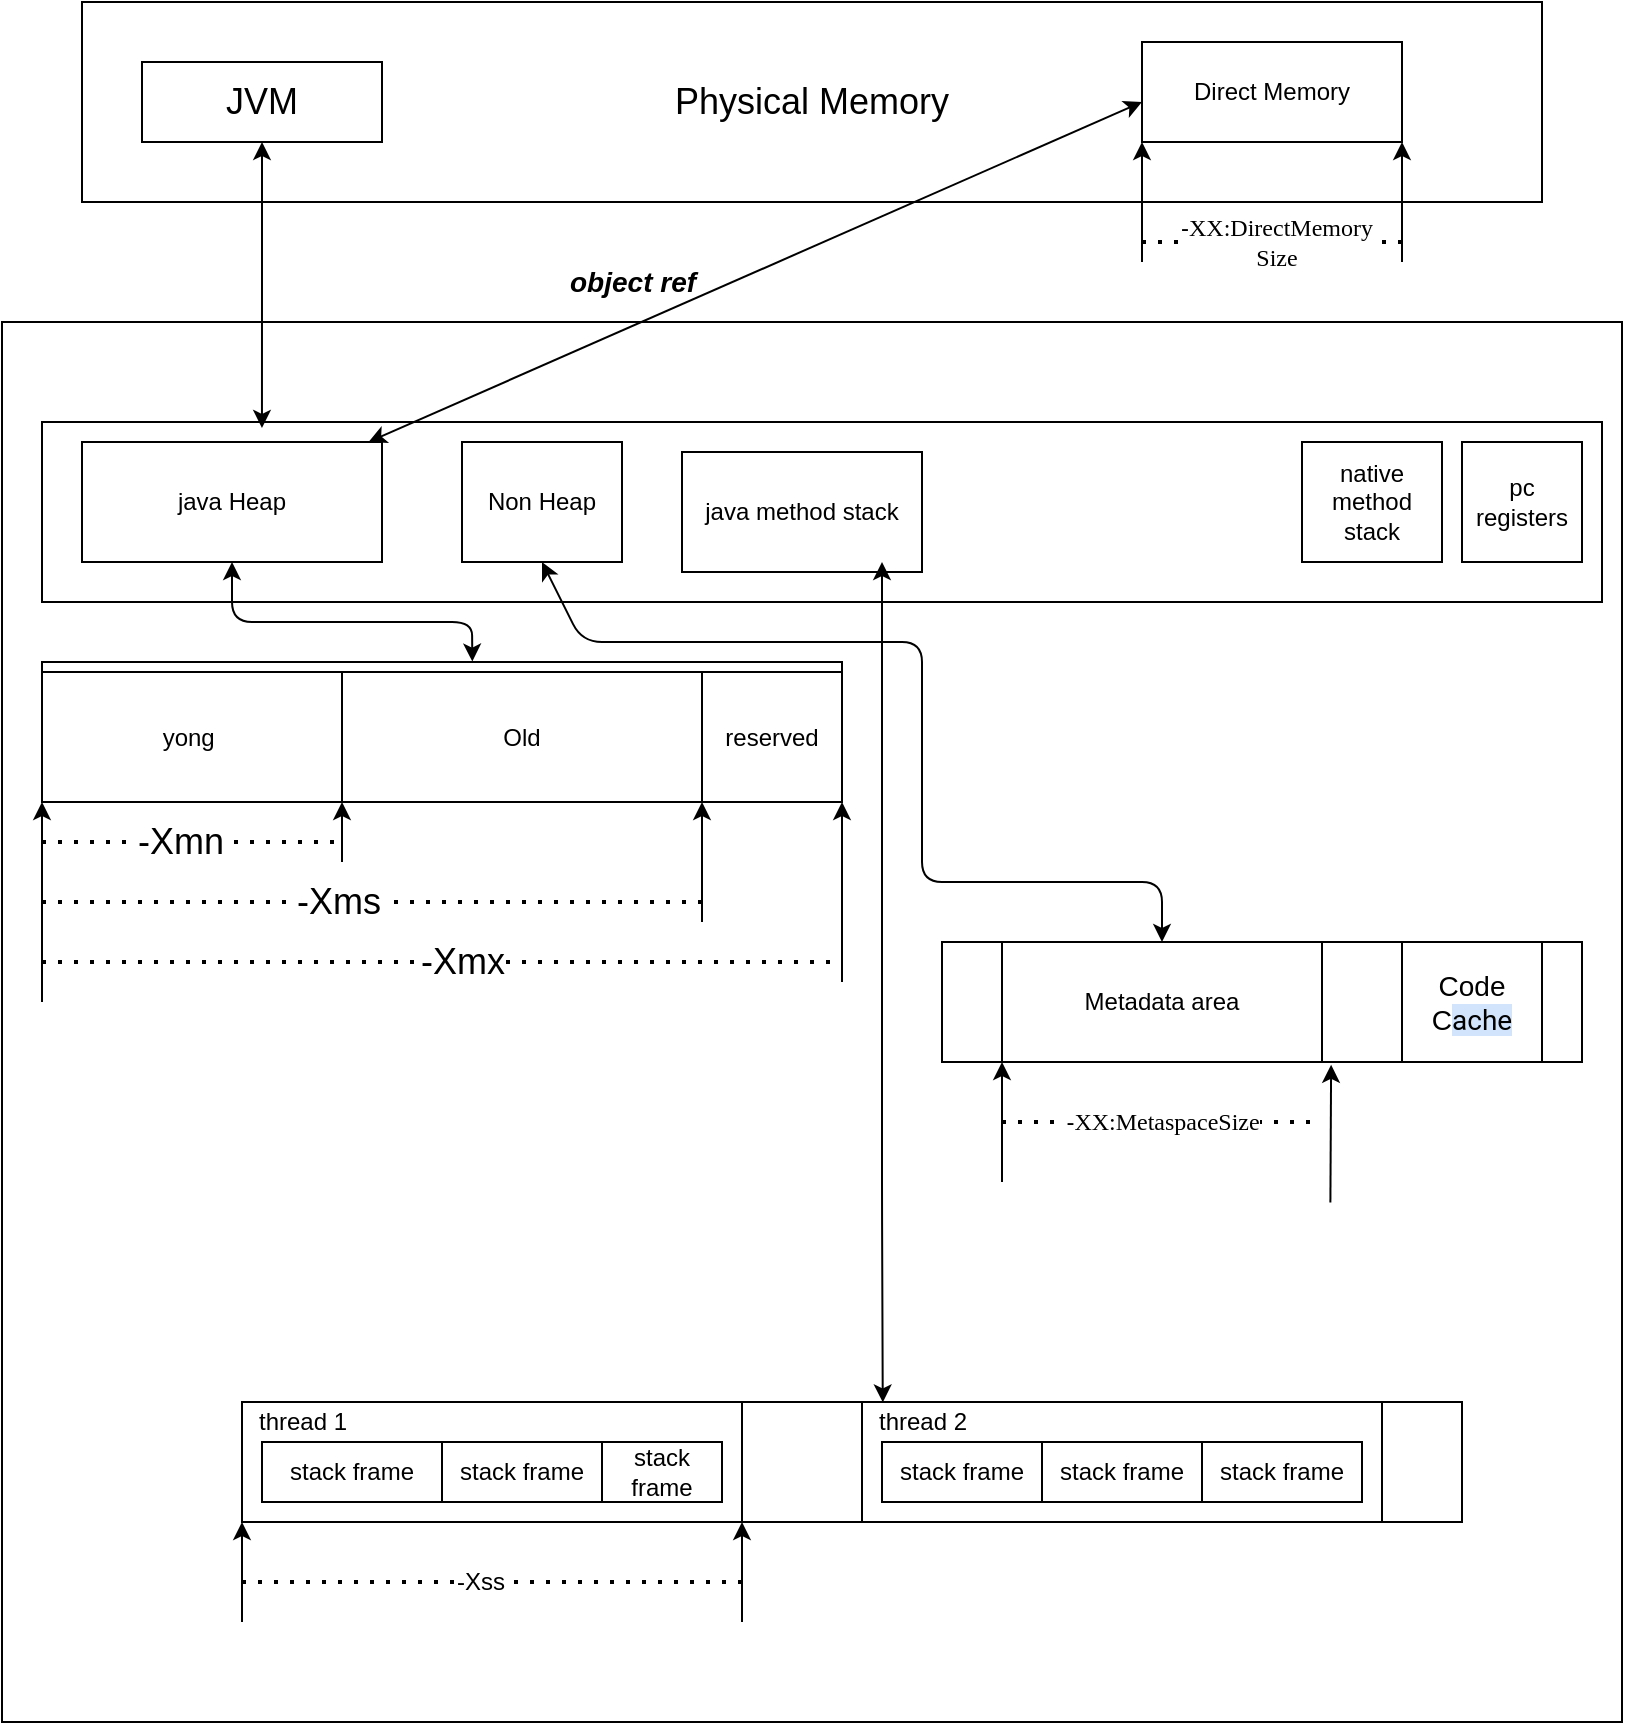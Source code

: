 <mxfile version="14.1.9" type="github">
  <diagram id="HMHWYEoRDYEV77XnEjbr" name="Page-1">
    <mxGraphModel dx="1278" dy="548" grid="1" gridSize="10" guides="1" tooltips="1" connect="1" arrows="1" fold="1" page="1" pageScale="1" pageWidth="850" pageHeight="1100" math="0" shadow="0">
      <root>
        <mxCell id="0" />
        <mxCell id="1" parent="0" />
        <mxCell id="Bd0iO2E9fn0XYFr_jrLQ-27" value="" style="rounded=0;whiteSpace=wrap;html=1;" parent="1" vertex="1">
          <mxGeometry x="30" y="300" width="300" height="120" as="geometry" />
        </mxCell>
        <mxCell id="Bd0iO2E9fn0XYFr_jrLQ-26" value="" style="rounded=0;whiteSpace=wrap;html=1;" parent="1" vertex="1">
          <mxGeometry x="30" y="310" width="310" height="120" as="geometry" />
        </mxCell>
        <mxCell id="Bd0iO2E9fn0XYFr_jrLQ-1" value="" style="rounded=0;whiteSpace=wrap;html=1;" parent="1" vertex="1">
          <mxGeometry x="20" y="190" width="810" height="700" as="geometry" />
        </mxCell>
        <mxCell id="Bd0iO2E9fn0XYFr_jrLQ-40" value="" style="rounded=0;whiteSpace=wrap;html=1;" parent="1" vertex="1">
          <mxGeometry x="40" y="240" width="780" height="90" as="geometry" />
        </mxCell>
        <mxCell id="Bd0iO2E9fn0XYFr_jrLQ-41" value="java Heap" style="rounded=0;whiteSpace=wrap;html=1;" parent="1" vertex="1">
          <mxGeometry x="60" y="250" width="150" height="60" as="geometry" />
        </mxCell>
        <mxCell id="Bd0iO2E9fn0XYFr_jrLQ-42" value="Non Heap" style="rounded=0;whiteSpace=wrap;html=1;" parent="1" vertex="1">
          <mxGeometry x="250" y="250" width="80" height="60" as="geometry" />
        </mxCell>
        <mxCell id="Bd0iO2E9fn0XYFr_jrLQ-43" value="java method stack" style="rounded=0;whiteSpace=wrap;html=1;" parent="1" vertex="1">
          <mxGeometry x="360" y="255" width="120" height="60" as="geometry" />
        </mxCell>
        <mxCell id="Bd0iO2E9fn0XYFr_jrLQ-44" value="native method stack" style="rounded=0;whiteSpace=wrap;html=1;" parent="1" vertex="1">
          <mxGeometry x="670" y="250" width="70" height="60" as="geometry" />
        </mxCell>
        <mxCell id="Bd0iO2E9fn0XYFr_jrLQ-45" value="pc registers" style="rounded=0;whiteSpace=wrap;html=1;" parent="1" vertex="1">
          <mxGeometry x="750" y="250" width="60" height="60" as="geometry" />
        </mxCell>
        <mxCell id="Bd0iO2E9fn0XYFr_jrLQ-46" value="" style="rounded=0;whiteSpace=wrap;html=1;" parent="1" vertex="1">
          <mxGeometry x="40" y="360" width="400" height="70" as="geometry" />
        </mxCell>
        <mxCell id="Bd0iO2E9fn0XYFr_jrLQ-49" value="yong&amp;nbsp;" style="rounded=0;whiteSpace=wrap;html=1;" parent="1" vertex="1">
          <mxGeometry x="40" y="365" width="150" height="65" as="geometry" />
        </mxCell>
        <mxCell id="Bd0iO2E9fn0XYFr_jrLQ-50" value="Old" style="rounded=0;whiteSpace=wrap;html=1;" parent="1" vertex="1">
          <mxGeometry x="190" y="365" width="180" height="65" as="geometry" />
        </mxCell>
        <mxCell id="Bd0iO2E9fn0XYFr_jrLQ-56" value="" style="endArrow=none;dashed=1;html=1;dashPattern=1 3;strokeWidth=2;" parent="1" edge="1">
          <mxGeometry width="50" height="50" relative="1" as="geometry">
            <mxPoint x="40" y="510" as="sourcePoint" />
            <mxPoint x="440" y="510" as="targetPoint" />
          </mxGeometry>
        </mxCell>
        <mxCell id="Bd0iO2E9fn0XYFr_jrLQ-61" value="&lt;font style=&quot;font-size: 18px&quot;&gt;-Xmx&lt;/font&gt;" style="edgeLabel;html=1;align=center;verticalAlign=middle;resizable=0;points=[];" parent="Bd0iO2E9fn0XYFr_jrLQ-56" vertex="1" connectable="0">
          <mxGeometry x="-0.143" y="-1" relative="1" as="geometry">
            <mxPoint x="38.67" y="-1" as="offset" />
          </mxGeometry>
        </mxCell>
        <mxCell id="Bd0iO2E9fn0XYFr_jrLQ-57" value="" style="endArrow=none;dashed=1;html=1;dashPattern=1 3;strokeWidth=2;" parent="1" edge="1">
          <mxGeometry width="50" height="50" relative="1" as="geometry">
            <mxPoint x="40" y="480" as="sourcePoint" />
            <mxPoint x="370" y="480" as="targetPoint" />
          </mxGeometry>
        </mxCell>
        <mxCell id="Bd0iO2E9fn0XYFr_jrLQ-59" value="&lt;font style=&quot;font-size: 18px&quot;&gt;-Xms&lt;/font&gt;" style="edgeLabel;html=1;align=center;verticalAlign=middle;resizable=0;points=[];" parent="Bd0iO2E9fn0XYFr_jrLQ-57" vertex="1" connectable="0">
          <mxGeometry x="-0.103" y="-3" relative="1" as="geometry">
            <mxPoint y="-3" as="offset" />
          </mxGeometry>
        </mxCell>
        <mxCell id="Bd0iO2E9fn0XYFr_jrLQ-63" value="" style="endArrow=none;dashed=1;html=1;dashPattern=1 3;strokeWidth=2;" parent="1" edge="1">
          <mxGeometry width="50" height="50" relative="1" as="geometry">
            <mxPoint x="40" y="450" as="sourcePoint" />
            <mxPoint x="190" y="450" as="targetPoint" />
          </mxGeometry>
        </mxCell>
        <mxCell id="Bd0iO2E9fn0XYFr_jrLQ-64" value="&lt;font style=&quot;font-size: 18px&quot;&gt;-Xmn&lt;/font&gt;" style="edgeLabel;html=1;align=center;verticalAlign=middle;resizable=0;points=[];" parent="Bd0iO2E9fn0XYFr_jrLQ-63" vertex="1" connectable="0">
          <mxGeometry x="-0.103" y="-3" relative="1" as="geometry">
            <mxPoint x="1" y="-3" as="offset" />
          </mxGeometry>
        </mxCell>
        <mxCell id="Bd0iO2E9fn0XYFr_jrLQ-65" value="" style="endArrow=classic;html=1;entryX=0;entryY=1;entryDx=0;entryDy=0;" parent="1" target="Bd0iO2E9fn0XYFr_jrLQ-46" edge="1">
          <mxGeometry width="50" height="50" relative="1" as="geometry">
            <mxPoint x="40" y="530" as="sourcePoint" />
            <mxPoint x="100" y="525" as="targetPoint" />
          </mxGeometry>
        </mxCell>
        <mxCell id="Bd0iO2E9fn0XYFr_jrLQ-66" value="" style="endArrow=classic;html=1;" parent="1" edge="1">
          <mxGeometry width="50" height="50" relative="1" as="geometry">
            <mxPoint x="440" y="520" as="sourcePoint" />
            <mxPoint x="440" y="430" as="targetPoint" />
          </mxGeometry>
        </mxCell>
        <mxCell id="Bd0iO2E9fn0XYFr_jrLQ-67" value="" style="endArrow=classic;html=1;" parent="1" edge="1">
          <mxGeometry width="50" height="50" relative="1" as="geometry">
            <mxPoint x="370" y="490" as="sourcePoint" />
            <mxPoint x="370" y="430" as="targetPoint" />
          </mxGeometry>
        </mxCell>
        <mxCell id="Bd0iO2E9fn0XYFr_jrLQ-68" value="" style="endArrow=classic;html=1;entryX=0;entryY=1;entryDx=0;entryDy=0;" parent="1" target="Bd0iO2E9fn0XYFr_jrLQ-50" edge="1">
          <mxGeometry width="50" height="50" relative="1" as="geometry">
            <mxPoint x="190" y="460" as="sourcePoint" />
            <mxPoint x="190" y="420" as="targetPoint" />
          </mxGeometry>
        </mxCell>
        <mxCell id="Bd0iO2E9fn0XYFr_jrLQ-69" value="" style="rounded=0;whiteSpace=wrap;html=1;" parent="1" vertex="1">
          <mxGeometry x="490" y="500" width="320" height="60" as="geometry" />
        </mxCell>
        <mxCell id="Bd0iO2E9fn0XYFr_jrLQ-73" value="" style="endArrow=classic;startArrow=classic;html=1;entryX=0.5;entryY=1;entryDx=0;entryDy=0;exitX=0.5;exitY=0;exitDx=0;exitDy=0;" parent="1" source="Bd0iO2E9fn0XYFr_jrLQ-75" target="Bd0iO2E9fn0XYFr_jrLQ-42" edge="1">
          <mxGeometry width="50" height="50" relative="1" as="geometry">
            <mxPoint x="500" y="570" as="sourcePoint" />
            <mxPoint x="450" y="320" as="targetPoint" />
            <Array as="points">
              <mxPoint x="600" y="470" />
              <mxPoint x="480" y="470" />
              <mxPoint x="480" y="350" />
              <mxPoint x="410" y="350" />
              <mxPoint x="310" y="350" />
            </Array>
          </mxGeometry>
        </mxCell>
        <mxCell id="Bd0iO2E9fn0XYFr_jrLQ-74" value="" style="endArrow=classic;startArrow=classic;html=1;entryX=0.5;entryY=1;entryDx=0;entryDy=0;exitX=0.362;exitY=-0.08;exitDx=0;exitDy=0;exitPerimeter=0;" parent="1" source="Bd0iO2E9fn0XYFr_jrLQ-50" target="Bd0iO2E9fn0XYFr_jrLQ-41" edge="1">
          <mxGeometry width="50" height="50" relative="1" as="geometry">
            <mxPoint x="516.5" y="623" as="sourcePoint" />
            <mxPoint x="270" y="320" as="targetPoint" />
            <Array as="points">
              <mxPoint x="255" y="340" />
              <mxPoint x="190" y="340" />
              <mxPoint x="135" y="340" />
            </Array>
          </mxGeometry>
        </mxCell>
        <mxCell id="Bd0iO2E9fn0XYFr_jrLQ-75" value="Metadata&amp;nbsp;area" style="rounded=0;whiteSpace=wrap;html=1;" parent="1" vertex="1">
          <mxGeometry x="520" y="500" width="160" height="60" as="geometry" />
        </mxCell>
        <mxCell id="Bd0iO2E9fn0XYFr_jrLQ-77" value="" style="endArrow=classic;html=1;entryX=0;entryY=1;entryDx=0;entryDy=0;" parent="1" edge="1">
          <mxGeometry width="50" height="50" relative="1" as="geometry">
            <mxPoint x="520" y="620" as="sourcePoint" />
            <mxPoint x="520" y="560" as="targetPoint" />
          </mxGeometry>
        </mxCell>
        <mxCell id="Bd0iO2E9fn0XYFr_jrLQ-78" value="" style="endArrow=classic;html=1;entryX=0.608;entryY=1.023;entryDx=0;entryDy=0;entryPerimeter=0;exitX=0.82;exitY=0.629;exitDx=0;exitDy=0;exitPerimeter=0;" parent="1" edge="1" target="Bd0iO2E9fn0XYFr_jrLQ-69" source="Bd0iO2E9fn0XYFr_jrLQ-1">
          <mxGeometry width="50" height="50" relative="1" as="geometry">
            <mxPoint x="709" y="620" as="sourcePoint" />
            <mxPoint x="709" y="560" as="targetPoint" />
            <Array as="points" />
          </mxGeometry>
        </mxCell>
        <mxCell id="Bd0iO2E9fn0XYFr_jrLQ-79" value="" style="endArrow=none;dashed=1;html=1;dashPattern=1 3;strokeWidth=2;" parent="1" edge="1">
          <mxGeometry width="50" height="50" relative="1" as="geometry">
            <mxPoint x="520" y="590" as="sourcePoint" />
            <mxPoint x="680" y="590" as="targetPoint" />
          </mxGeometry>
        </mxCell>
        <mxCell id="Bd0iO2E9fn0XYFr_jrLQ-80" value="&lt;font&gt;&lt;font style=&quot;font-size: 12px&quot;&gt;-&lt;span style=&quot;background-color: rgba(0 , 0 , 0 , 0) ; font-family: &amp;#34;microsoft yahei&amp;#34; , &amp;#34;stxihei&amp;#34; ; text-align: left&quot;&gt;XX:MetaspaceSize&lt;/span&gt;&lt;/font&gt;&lt;br&gt;&lt;/font&gt;" style="edgeLabel;html=1;align=center;verticalAlign=middle;resizable=0;points=[];" parent="Bd0iO2E9fn0XYFr_jrLQ-79" vertex="1" connectable="0">
          <mxGeometry x="-0.143" y="-1" relative="1" as="geometry">
            <mxPoint x="11.33" y="-1" as="offset" />
          </mxGeometry>
        </mxCell>
        <mxCell id="Bd0iO2E9fn0XYFr_jrLQ-81" value="" style="rounded=0;whiteSpace=wrap;html=1;" parent="1" vertex="1">
          <mxGeometry x="140" y="730" width="610" height="60" as="geometry" />
        </mxCell>
        <mxCell id="Bd0iO2E9fn0XYFr_jrLQ-82" value="" style="endArrow=classic;startArrow=classic;html=1;exitX=0.173;exitY=0.01;exitDx=0;exitDy=0;exitPerimeter=0;" parent="1" source="Bd0iO2E9fn0XYFr_jrLQ-90" edge="1">
          <mxGeometry width="50" height="50" relative="1" as="geometry">
            <mxPoint x="510" y="580" as="sourcePoint" />
            <mxPoint x="460" y="310" as="targetPoint" />
            <Array as="points">
              <mxPoint x="460" y="630" />
              <mxPoint x="460" y="310" />
            </Array>
          </mxGeometry>
        </mxCell>
        <mxCell id="Bd0iO2E9fn0XYFr_jrLQ-83" value="" style="rounded=0;whiteSpace=wrap;html=1;" parent="1" vertex="1">
          <mxGeometry x="140" y="730" width="250" height="60" as="geometry" />
        </mxCell>
        <mxCell id="Bd0iO2E9fn0XYFr_jrLQ-86" value="reserved" style="rounded=0;whiteSpace=wrap;html=1;" parent="1" vertex="1">
          <mxGeometry x="370" y="365" width="70" height="65" as="geometry" />
        </mxCell>
        <mxCell id="Bd0iO2E9fn0XYFr_jrLQ-88" value="" style="rounded=0;whiteSpace=wrap;html=1;" parent="1" vertex="1">
          <mxGeometry x="450" y="730" width="260" height="60" as="geometry" />
        </mxCell>
        <mxCell id="Bd0iO2E9fn0XYFr_jrLQ-89" value="&lt;font style=&quot;font-size: 12px&quot;&gt;thread 1&lt;br&gt;&lt;/font&gt;" style="text;html=1;resizable=0;autosize=1;align=center;verticalAlign=middle;points=[];fillColor=none;strokeColor=none;rounded=0;" parent="1" vertex="1">
          <mxGeometry x="140" y="730" width="60" height="20" as="geometry" />
        </mxCell>
        <mxCell id="Bd0iO2E9fn0XYFr_jrLQ-90" value="&lt;font style=&quot;font-size: 12px&quot;&gt;thread 2&lt;br&gt;&lt;/font&gt;" style="text;html=1;resizable=0;autosize=1;align=center;verticalAlign=middle;points=[];fillColor=none;strokeColor=none;rounded=0;" parent="1" vertex="1">
          <mxGeometry x="450" y="730" width="60" height="20" as="geometry" />
        </mxCell>
        <mxCell id="Bd0iO2E9fn0XYFr_jrLQ-91" value="stack frame" style="rounded=0;whiteSpace=wrap;html=1;" parent="1" vertex="1">
          <mxGeometry x="150" y="750" width="90" height="30" as="geometry" />
        </mxCell>
        <mxCell id="Bd0iO2E9fn0XYFr_jrLQ-92" value="stack frame" style="rounded=0;whiteSpace=wrap;html=1;" parent="1" vertex="1">
          <mxGeometry x="240" y="750" width="80" height="30" as="geometry" />
        </mxCell>
        <mxCell id="Bd0iO2E9fn0XYFr_jrLQ-93" value="stack frame" style="rounded=0;whiteSpace=wrap;html=1;" parent="1" vertex="1">
          <mxGeometry x="320" y="750" width="60" height="30" as="geometry" />
        </mxCell>
        <mxCell id="Bd0iO2E9fn0XYFr_jrLQ-94" value="stack frame" style="rounded=0;whiteSpace=wrap;html=1;" parent="1" vertex="1">
          <mxGeometry x="460" y="750" width="80" height="30" as="geometry" />
        </mxCell>
        <mxCell id="Bd0iO2E9fn0XYFr_jrLQ-95" value="stack frame" style="rounded=0;whiteSpace=wrap;html=1;" parent="1" vertex="1">
          <mxGeometry x="540" y="750" width="80" height="30" as="geometry" />
        </mxCell>
        <mxCell id="Bd0iO2E9fn0XYFr_jrLQ-97" value="stack frame" style="rounded=0;whiteSpace=wrap;html=1;" parent="1" vertex="1">
          <mxGeometry x="620" y="750" width="80" height="30" as="geometry" />
        </mxCell>
        <mxCell id="Bd0iO2E9fn0XYFr_jrLQ-98" value="" style="endArrow=classic;html=1;entryX=0;entryY=1;entryDx=0;entryDy=0;" parent="1" edge="1">
          <mxGeometry width="50" height="50" relative="1" as="geometry">
            <mxPoint x="140" y="840" as="sourcePoint" />
            <mxPoint x="140" y="790" as="targetPoint" />
          </mxGeometry>
        </mxCell>
        <mxCell id="Bd0iO2E9fn0XYFr_jrLQ-99" value="" style="endArrow=classic;html=1;entryX=0;entryY=1;entryDx=0;entryDy=0;" parent="1" edge="1">
          <mxGeometry width="50" height="50" relative="1" as="geometry">
            <mxPoint x="390" y="840" as="sourcePoint" />
            <mxPoint x="390" y="790" as="targetPoint" />
          </mxGeometry>
        </mxCell>
        <mxCell id="Bd0iO2E9fn0XYFr_jrLQ-100" value="" style="endArrow=none;dashed=1;html=1;dashPattern=1 3;strokeWidth=2;" parent="1" edge="1">
          <mxGeometry width="50" height="50" relative="1" as="geometry">
            <mxPoint x="140" y="820" as="sourcePoint" />
            <mxPoint x="390" y="820" as="targetPoint" />
          </mxGeometry>
        </mxCell>
        <mxCell id="Bd0iO2E9fn0XYFr_jrLQ-101" value="&lt;font&gt;&lt;span style=&quot;font-size: 12px&quot;&gt;-Xss&lt;/span&gt;&lt;br&gt;&lt;/font&gt;" style="edgeLabel;html=1;align=center;verticalAlign=middle;resizable=0;points=[];" parent="Bd0iO2E9fn0XYFr_jrLQ-100" vertex="1" connectable="0">
          <mxGeometry x="-0.143" y="-1" relative="1" as="geometry">
            <mxPoint x="11.33" y="-1" as="offset" />
          </mxGeometry>
        </mxCell>
        <mxCell id="qc9pPUHVI17w367efSkC-4" value="" style="endArrow=none;dashed=1;html=1;dashPattern=1 3;strokeWidth=2;" parent="1" edge="1">
          <mxGeometry width="50" height="50" relative="1" as="geometry">
            <mxPoint x="590" y="150" as="sourcePoint" />
            <mxPoint x="720" y="150" as="targetPoint" />
          </mxGeometry>
        </mxCell>
        <mxCell id="qc9pPUHVI17w367efSkC-5" value="&lt;font&gt;&lt;font style=&quot;font-size: 12px&quot;&gt;-&lt;span style=&quot;background-color: rgba(0 , 0 , 0 , 0) ; font-family: &amp;#34;microsoft yahei&amp;#34; , &amp;#34;stxihei&amp;#34; ; text-align: left&quot;&gt;XX:DirectMemory&lt;br&gt;Size&lt;/span&gt;&lt;/font&gt;&lt;br&gt;&lt;/font&gt;" style="edgeLabel;html=1;align=center;verticalAlign=middle;resizable=0;points=[];" parent="qc9pPUHVI17w367efSkC-4" vertex="1" connectable="0">
          <mxGeometry x="-0.143" y="-1" relative="1" as="geometry">
            <mxPoint x="11.33" y="-1" as="offset" />
          </mxGeometry>
        </mxCell>
        <mxCell id="2sGPP1fUldHjdftS-RED-1" value="&lt;font style=&quot;font-size: 18px&quot;&gt;Physical Memory&lt;/font&gt;" style="rounded=0;whiteSpace=wrap;html=1;" vertex="1" parent="1">
          <mxGeometry x="60" y="30" width="730" height="100" as="geometry" />
        </mxCell>
        <mxCell id="2sGPP1fUldHjdftS-RED-2" value="&lt;font style=&quot;font-size: 18px&quot;&gt;JVM&lt;/font&gt;" style="rounded=0;whiteSpace=wrap;html=1;" vertex="1" parent="1">
          <mxGeometry x="90" y="60" width="120" height="40" as="geometry" />
        </mxCell>
        <mxCell id="2sGPP1fUldHjdftS-RED-3" value="Direct Memory" style="rounded=0;whiteSpace=wrap;html=1;" vertex="1" parent="1">
          <mxGeometry x="590" y="50" width="130" height="50" as="geometry" />
        </mxCell>
        <mxCell id="qc9pPUHVI17w367efSkC-6" value="" style="endArrow=classic;html=1;entryX=0;entryY=1;entryDx=0;entryDy=0;" parent="1" edge="1">
          <mxGeometry width="50" height="50" relative="1" as="geometry">
            <mxPoint x="590" y="160" as="sourcePoint" />
            <mxPoint x="590" y="100" as="targetPoint" />
          </mxGeometry>
        </mxCell>
        <mxCell id="qc9pPUHVI17w367efSkC-7" value="" style="endArrow=classic;html=1;entryX=0;entryY=1;entryDx=0;entryDy=0;" parent="1" edge="1">
          <mxGeometry width="50" height="50" relative="1" as="geometry">
            <mxPoint x="720" y="160" as="sourcePoint" />
            <mxPoint x="720" y="100" as="targetPoint" />
          </mxGeometry>
        </mxCell>
        <mxCell id="2sGPP1fUldHjdftS-RED-4" value="&lt;div&gt;&lt;font style=&quot;font-size: 14px&quot;&gt;&lt;span&gt;Code C&lt;/span&gt;&lt;font face=&quot;Roboto, RobotoDraft, Helvetica, Arial, sans-serif&quot;&gt;&lt;span style=&quot;background-color: rgb(210 , 227 , 252)&quot;&gt;ache&lt;/span&gt;&lt;/font&gt;&lt;/font&gt;&lt;/div&gt;" style="rounded=0;whiteSpace=wrap;html=1;" vertex="1" parent="1">
          <mxGeometry x="720" y="500" width="70" height="60" as="geometry" />
        </mxCell>
        <mxCell id="2sGPP1fUldHjdftS-RED-5" value="" style="endArrow=classic;startArrow=classic;html=1;exitX=0.141;exitY=0.033;exitDx=0;exitDy=0;exitPerimeter=0;" edge="1" parent="1" source="Bd0iO2E9fn0XYFr_jrLQ-40">
          <mxGeometry width="50" height="50" relative="1" as="geometry">
            <mxPoint x="150" y="170" as="sourcePoint" />
            <mxPoint x="150" y="100" as="targetPoint" />
            <Array as="points">
              <mxPoint x="150" y="150" />
              <mxPoint x="150" y="100" />
            </Array>
          </mxGeometry>
        </mxCell>
        <mxCell id="2sGPP1fUldHjdftS-RED-6" value="" style="endArrow=classic;startArrow=classic;html=1;" edge="1" parent="1" source="Bd0iO2E9fn0XYFr_jrLQ-41">
          <mxGeometry width="50" height="50" relative="1" as="geometry">
            <mxPoint x="589.98" y="222.97" as="sourcePoint" />
            <mxPoint x="590" y="80" as="targetPoint" />
            <Array as="points">
              <mxPoint x="590" y="80" />
            </Array>
          </mxGeometry>
        </mxCell>
        <mxCell id="2sGPP1fUldHjdftS-RED-7" value="&lt;font style=&quot;font-size: 14px&quot;&gt;&lt;i&gt;&lt;b&gt;object ref&lt;/b&gt;&lt;/i&gt;&lt;/font&gt;" style="text;html=1;resizable=0;autosize=1;align=center;verticalAlign=middle;points=[];fillColor=none;strokeColor=none;rounded=0;" vertex="1" parent="1">
          <mxGeometry x="295" y="160" width="80" height="20" as="geometry" />
        </mxCell>
      </root>
    </mxGraphModel>
  </diagram>
</mxfile>
